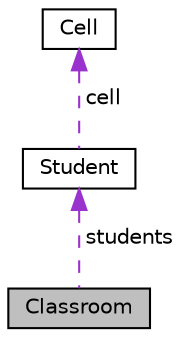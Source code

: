 digraph "Classroom"
{
 // LATEX_PDF_SIZE
  edge [fontname="Helvetica",fontsize="10",labelfontname="Helvetica",labelfontsize="10"];
  node [fontname="Helvetica",fontsize="10",shape=record];
  Node1 [label="Classroom",height=0.2,width=0.4,color="black", fillcolor="grey75", style="filled", fontcolor="black",tooltip=" "];
  Node2 -> Node1 [dir="back",color="darkorchid3",fontsize="10",style="dashed",label=" students" ,fontname="Helvetica"];
  Node2 [label="Student",height=0.2,width=0.4,color="black", fillcolor="white", style="filled",URL="$structStudent.html",tooltip=" "];
  Node3 -> Node2 [dir="back",color="darkorchid3",fontsize="10",style="dashed",label=" cell" ,fontname="Helvetica"];
  Node3 [label="Cell",height=0.2,width=0.4,color="black", fillcolor="white", style="filled",URL="$structCell.html",tooltip=" "];
}
